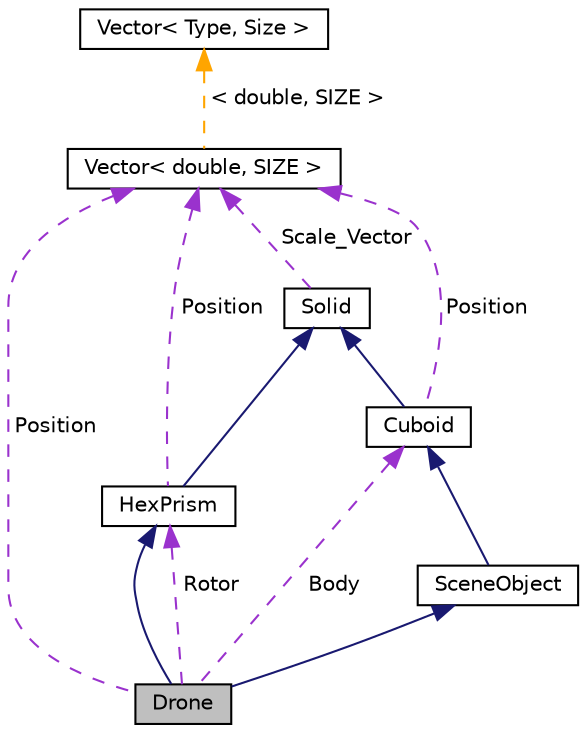 digraph "Drone"
{
 // LATEX_PDF_SIZE
  edge [fontname="Helvetica",fontsize="10",labelfontname="Helvetica",labelfontsize="10"];
  node [fontname="Helvetica",fontsize="10",shape=record];
  Node1 [label="Drone",height=0.2,width=0.4,color="black", fillcolor="grey75", style="filled", fontcolor="black",tooltip="Modeluje pojęcie dronu."];
  Node2 -> Node1 [dir="back",color="midnightblue",fontsize="10",style="solid",fontname="Helvetica"];
  Node2 [label="HexPrism",height=0.2,width=0.4,color="black", fillcolor="white", style="filled",URL="$class_hex_prism.html",tooltip="Modeluje pojęcie graniastosłupa foremnego sześciokątnego (będącym w tym programie rotorami dronu)"];
  Node3 -> Node2 [dir="back",color="midnightblue",fontsize="10",style="solid",fontname="Helvetica"];
  Node3 [label="Solid",height=0.2,width=0.4,color="black", fillcolor="white", style="filled",URL="$class_solid.html",tooltip="Modeluje pojęcie bryły geometycznej."];
  Node4 -> Node3 [dir="back",color="darkorchid3",fontsize="10",style="dashed",label=" Scale_Vector" ,fontname="Helvetica"];
  Node4 [label="Vector\< double, SIZE \>",height=0.2,width=0.4,color="black", fillcolor="white", style="filled",URL="$class_vector.html",tooltip=" "];
  Node5 -> Node4 [dir="back",color="orange",fontsize="10",style="dashed",label=" \< double, SIZE \>" ,fontname="Helvetica"];
  Node5 [label="Vector\< Type, Size \>",height=0.2,width=0.4,color="black", fillcolor="white", style="filled",URL="$class_vector.html",tooltip="Modeluje pojęcie wektora o dowolnym rozmiarze i typie danych, które on zawiera."];
  Node4 -> Node2 [dir="back",color="darkorchid3",fontsize="10",style="dashed",label=" Position" ,fontname="Helvetica"];
  Node6 -> Node1 [dir="back",color="midnightblue",fontsize="10",style="solid",fontname="Helvetica"];
  Node6 [label="SceneObject",height=0.2,width=0.4,color="black", fillcolor="white", style="filled",URL="$class_scene_object.html",tooltip=" "];
  Node7 -> Node6 [dir="back",color="midnightblue",fontsize="10",style="solid",fontname="Helvetica"];
  Node7 [label="Cuboid",height=0.2,width=0.4,color="black", fillcolor="white", style="filled",URL="$class_cuboid.html",tooltip="Modeluje pojęcie prostopadłościanu (będącym w tym programie korpusem dronu)"];
  Node3 -> Node7 [dir="back",color="midnightblue",fontsize="10",style="solid",fontname="Helvetica"];
  Node4 -> Node7 [dir="back",color="darkorchid3",fontsize="10",style="dashed",label=" Position" ,fontname="Helvetica"];
  Node4 -> Node1 [dir="back",color="darkorchid3",fontsize="10",style="dashed",label=" Position" ,fontname="Helvetica"];
  Node2 -> Node1 [dir="back",color="darkorchid3",fontsize="10",style="dashed",label=" Rotor" ,fontname="Helvetica"];
  Node7 -> Node1 [dir="back",color="darkorchid3",fontsize="10",style="dashed",label=" Body" ,fontname="Helvetica"];
}
